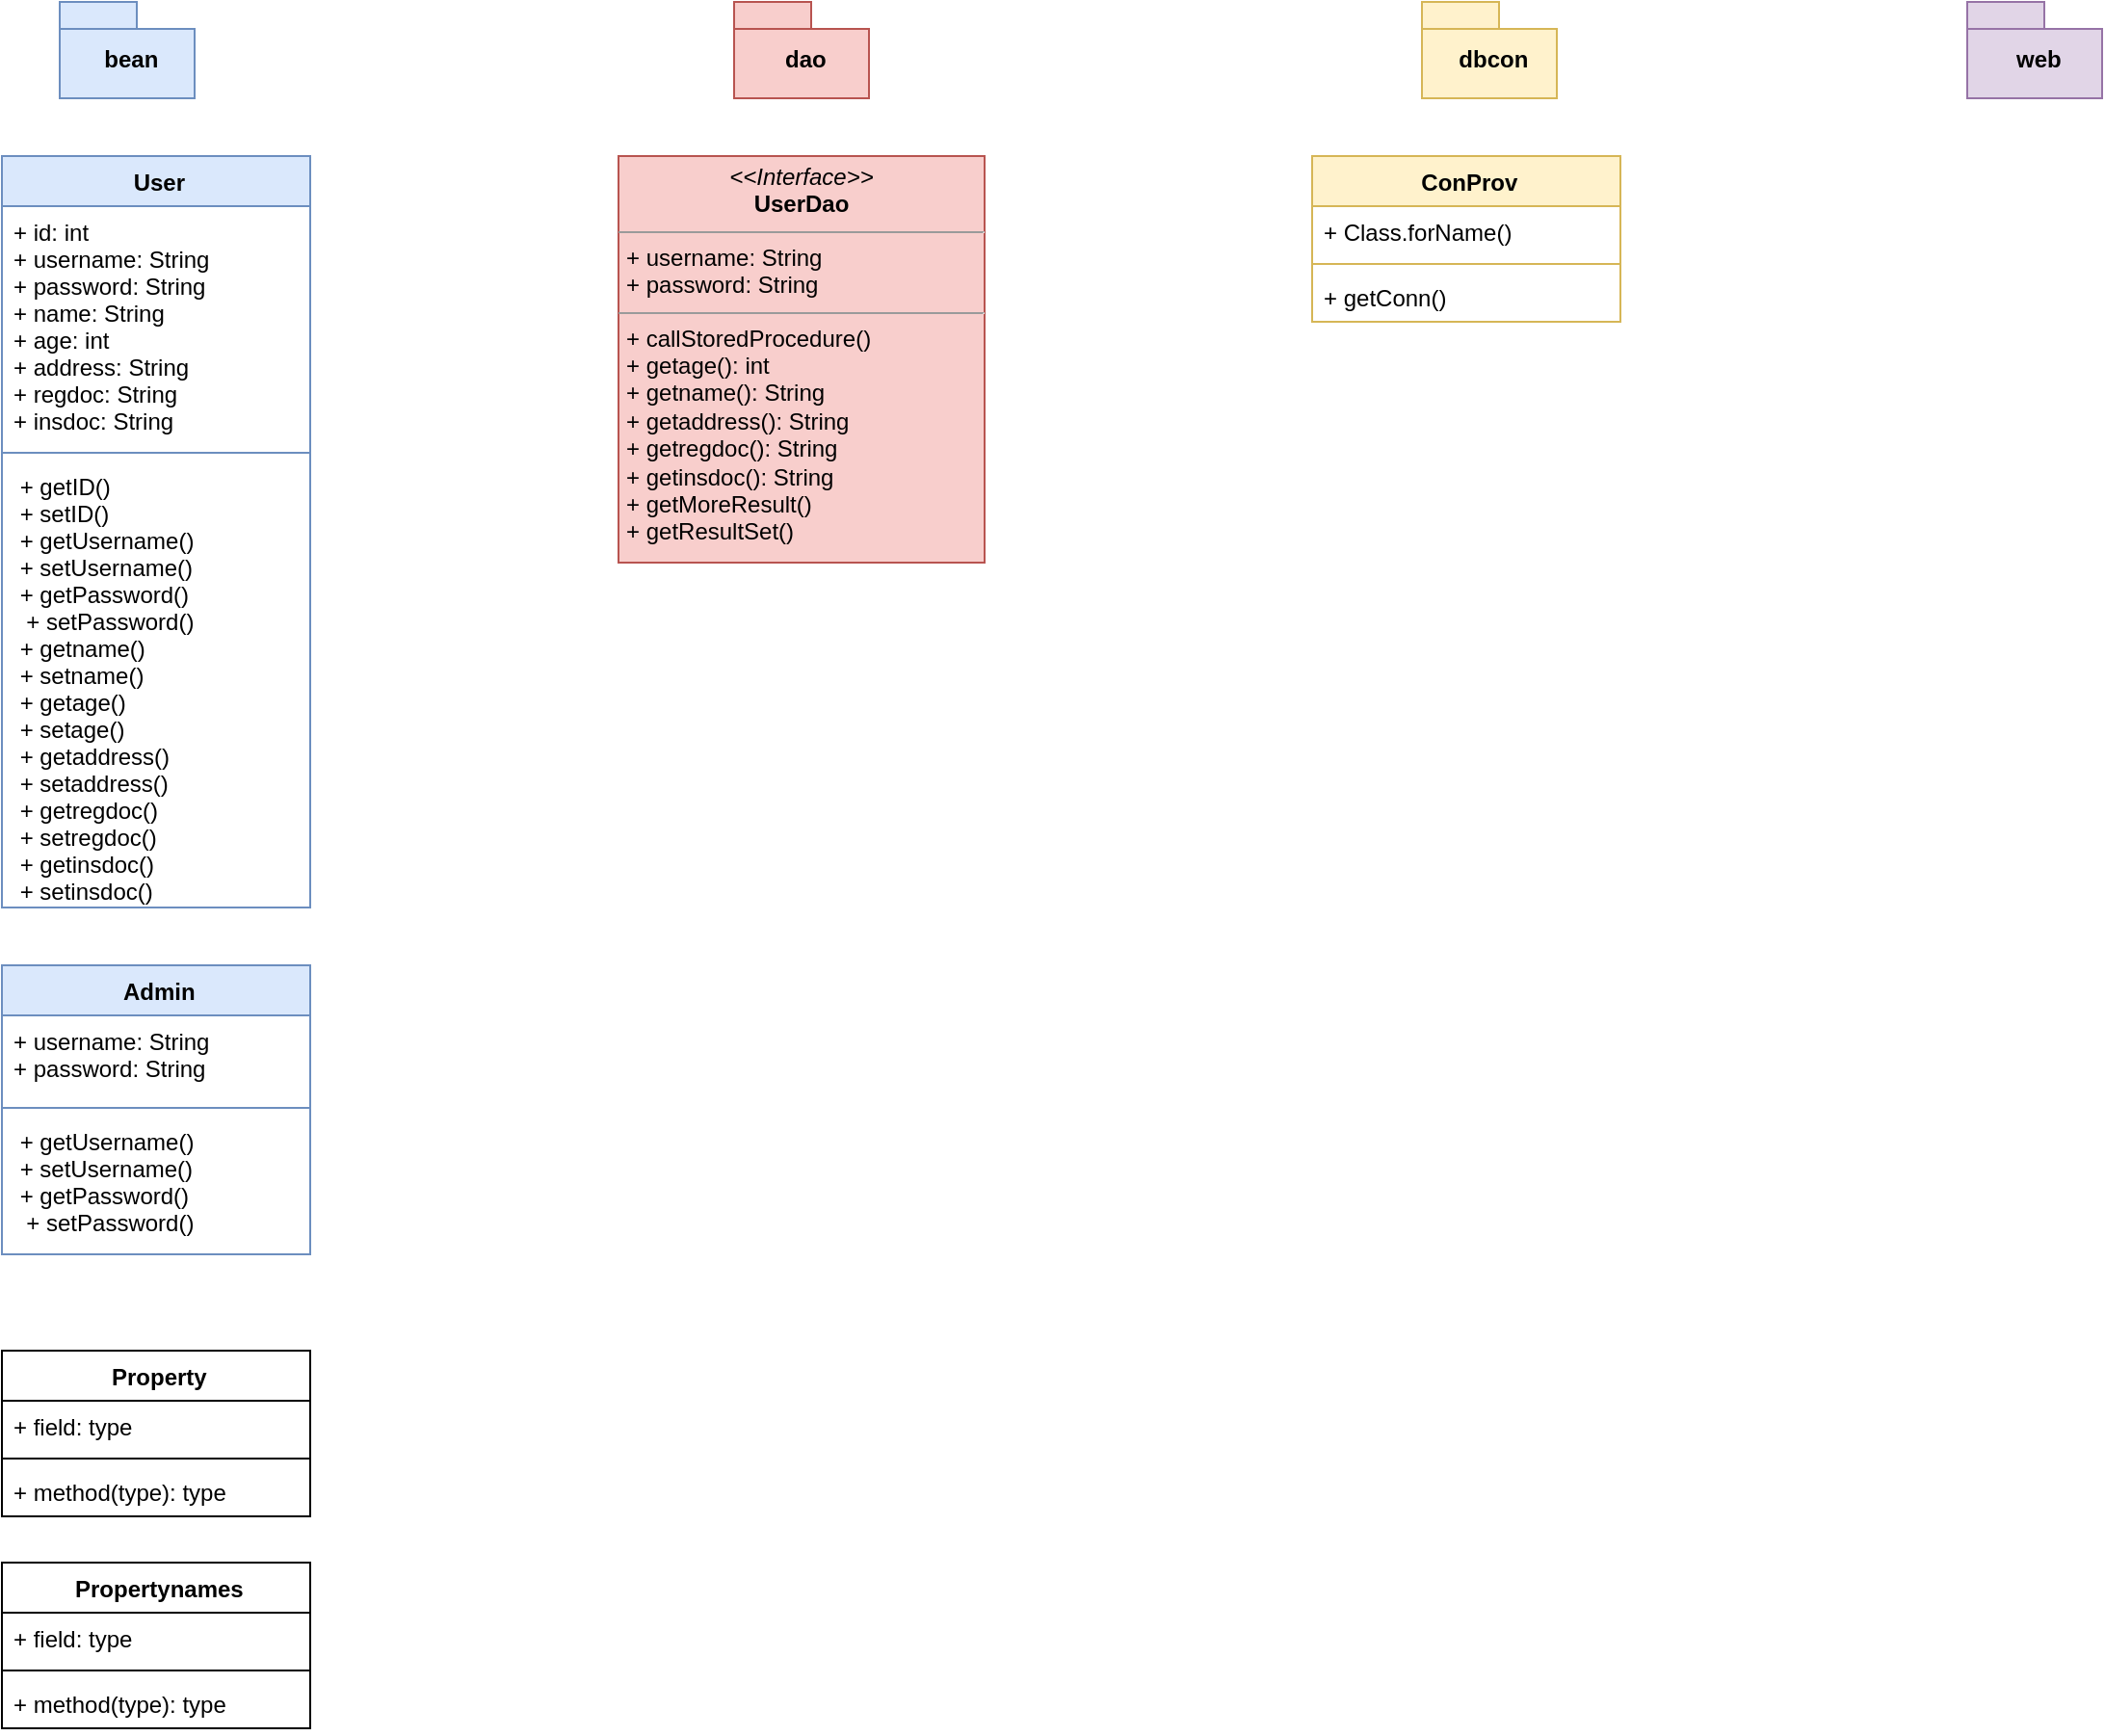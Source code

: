 <mxfile version="20.8.23" type="github">
  <diagram name="Page-1" id="gfUsqNlXFTeGNXvh-16J">
    <mxGraphModel dx="1434" dy="1965" grid="1" gridSize="10" guides="1" tooltips="1" connect="1" arrows="1" fold="1" page="1" pageScale="1" pageWidth="1654" pageHeight="1169" math="0" shadow="0">
      <root>
        <mxCell id="0" />
        <mxCell id="1" parent="0" />
        <mxCell id="mFDNXaANgiNbdH2wIWit-1" value="&amp;nbsp;bean" style="shape=folder;fontStyle=1;spacingTop=10;tabWidth=40;tabHeight=14;tabPosition=left;html=1;fillColor=#dae8fc;strokeColor=#6c8ebf;" vertex="1" parent="1">
          <mxGeometry x="50" y="-1080" width="70" height="50" as="geometry" />
        </mxCell>
        <mxCell id="mFDNXaANgiNbdH2wIWit-2" value="&amp;nbsp;dao" style="shape=folder;fontStyle=1;spacingTop=10;tabWidth=40;tabHeight=14;tabPosition=left;html=1;fillColor=#f8cecc;strokeColor=#b85450;" vertex="1" parent="1">
          <mxGeometry x="400" y="-1080" width="70" height="50" as="geometry" />
        </mxCell>
        <mxCell id="mFDNXaANgiNbdH2wIWit-3" value="&amp;nbsp;dbcon" style="shape=folder;fontStyle=1;spacingTop=10;tabWidth=40;tabHeight=14;tabPosition=left;html=1;fillColor=#fff2cc;strokeColor=#d6b656;" vertex="1" parent="1">
          <mxGeometry x="757" y="-1080" width="70" height="50" as="geometry" />
        </mxCell>
        <mxCell id="mFDNXaANgiNbdH2wIWit-4" value="&amp;nbsp;web" style="shape=folder;fontStyle=1;spacingTop=10;tabWidth=40;tabHeight=14;tabPosition=left;html=1;fillColor=#e1d5e7;strokeColor=#9673a6;" vertex="1" parent="1">
          <mxGeometry x="1040" y="-1080" width="70" height="50" as="geometry" />
        </mxCell>
        <mxCell id="mFDNXaANgiNbdH2wIWit-9" value=" User" style="swimlane;fontStyle=1;align=center;verticalAlign=top;childLayout=stackLayout;horizontal=1;startSize=26;horizontalStack=0;resizeParent=1;resizeParentMax=0;resizeLast=0;collapsible=1;marginBottom=0;fillColor=#dae8fc;strokeColor=#6c8ebf;" vertex="1" parent="1">
          <mxGeometry x="20" y="-1000" width="160" height="390" as="geometry" />
        </mxCell>
        <mxCell id="mFDNXaANgiNbdH2wIWit-10" value="+ id: int&#xa;+ username: String&#xa;+ password: String&#xa;+ name: String&#xa;+ age: int&#xa;+ address: String&#xa;+ regdoc: String&#xa;+ insdoc: String&#xa;" style="text;strokeColor=none;fillColor=none;align=left;verticalAlign=top;spacingLeft=4;spacingRight=4;overflow=hidden;rotatable=0;points=[[0,0.5],[1,0.5]];portConstraint=eastwest;" vertex="1" parent="mFDNXaANgiNbdH2wIWit-9">
          <mxGeometry y="26" width="160" height="124" as="geometry" />
        </mxCell>
        <mxCell id="mFDNXaANgiNbdH2wIWit-11" value="" style="line;strokeWidth=1;fillColor=none;align=left;verticalAlign=middle;spacingTop=-1;spacingLeft=3;spacingRight=3;rotatable=0;labelPosition=right;points=[];portConstraint=eastwest;strokeColor=inherit;" vertex="1" parent="mFDNXaANgiNbdH2wIWit-9">
          <mxGeometry y="150" width="160" height="8" as="geometry" />
        </mxCell>
        <mxCell id="mFDNXaANgiNbdH2wIWit-12" value=" + getID()&#xa; + setID()&#xa; + getUsername()&#xa; + setUsername()&#xa; + getPassword()&#xa;  + setPassword()&#xa; + getname()&#xa; + setname()&#xa; + getage()&#xa; + setage()&#xa; + getaddress()&#xa; + setaddress()&#xa; + getregdoc()&#xa; + setregdoc()&#xa; + getinsdoc()&#xa; + setinsdoc()&#xa;&#xa;&#xa;&#xa;" style="text;strokeColor=none;fillColor=none;align=left;verticalAlign=top;spacingLeft=4;spacingRight=4;overflow=hidden;rotatable=0;points=[[0,0.5],[1,0.5]];portConstraint=eastwest;" vertex="1" parent="mFDNXaANgiNbdH2wIWit-9">
          <mxGeometry y="158" width="160" height="232" as="geometry" />
        </mxCell>
        <mxCell id="mFDNXaANgiNbdH2wIWit-13" value=" Admin" style="swimlane;fontStyle=1;align=center;verticalAlign=top;childLayout=stackLayout;horizontal=1;startSize=26;horizontalStack=0;resizeParent=1;resizeParentMax=0;resizeLast=0;collapsible=1;marginBottom=0;fillColor=#dae8fc;strokeColor=#6c8ebf;" vertex="1" parent="1">
          <mxGeometry x="20" y="-580" width="160" height="150" as="geometry" />
        </mxCell>
        <mxCell id="mFDNXaANgiNbdH2wIWit-14" value="+ username: String&#xa;+ password: String" style="text;strokeColor=none;fillColor=none;align=left;verticalAlign=top;spacingLeft=4;spacingRight=4;overflow=hidden;rotatable=0;points=[[0,0.5],[1,0.5]];portConstraint=eastwest;" vertex="1" parent="mFDNXaANgiNbdH2wIWit-13">
          <mxGeometry y="26" width="160" height="44" as="geometry" />
        </mxCell>
        <mxCell id="mFDNXaANgiNbdH2wIWit-15" value="" style="line;strokeWidth=1;fillColor=none;align=left;verticalAlign=middle;spacingTop=-1;spacingLeft=3;spacingRight=3;rotatable=0;labelPosition=right;points=[];portConstraint=eastwest;strokeColor=inherit;" vertex="1" parent="mFDNXaANgiNbdH2wIWit-13">
          <mxGeometry y="70" width="160" height="8" as="geometry" />
        </mxCell>
        <mxCell id="mFDNXaANgiNbdH2wIWit-16" value=" + getUsername()&#xa; + setUsername()&#xa; + getPassword()&#xa;  + setPassword()" style="text;strokeColor=none;fillColor=none;align=left;verticalAlign=top;spacingLeft=4;spacingRight=4;overflow=hidden;rotatable=0;points=[[0,0.5],[1,0.5]];portConstraint=eastwest;" vertex="1" parent="mFDNXaANgiNbdH2wIWit-13">
          <mxGeometry y="78" width="160" height="72" as="geometry" />
        </mxCell>
        <mxCell id="mFDNXaANgiNbdH2wIWit-17" value=" Property" style="swimlane;fontStyle=1;align=center;verticalAlign=top;childLayout=stackLayout;horizontal=1;startSize=26;horizontalStack=0;resizeParent=1;resizeParentMax=0;resizeLast=0;collapsible=1;marginBottom=0;" vertex="1" parent="1">
          <mxGeometry x="20" y="-380" width="160" height="86" as="geometry" />
        </mxCell>
        <mxCell id="mFDNXaANgiNbdH2wIWit-18" value="+ field: type" style="text;strokeColor=none;fillColor=none;align=left;verticalAlign=top;spacingLeft=4;spacingRight=4;overflow=hidden;rotatable=0;points=[[0,0.5],[1,0.5]];portConstraint=eastwest;" vertex="1" parent="mFDNXaANgiNbdH2wIWit-17">
          <mxGeometry y="26" width="160" height="26" as="geometry" />
        </mxCell>
        <mxCell id="mFDNXaANgiNbdH2wIWit-19" value="" style="line;strokeWidth=1;fillColor=none;align=left;verticalAlign=middle;spacingTop=-1;spacingLeft=3;spacingRight=3;rotatable=0;labelPosition=right;points=[];portConstraint=eastwest;strokeColor=inherit;" vertex="1" parent="mFDNXaANgiNbdH2wIWit-17">
          <mxGeometry y="52" width="160" height="8" as="geometry" />
        </mxCell>
        <mxCell id="mFDNXaANgiNbdH2wIWit-20" value="+ method(type): type" style="text;strokeColor=none;fillColor=none;align=left;verticalAlign=top;spacingLeft=4;spacingRight=4;overflow=hidden;rotatable=0;points=[[0,0.5],[1,0.5]];portConstraint=eastwest;" vertex="1" parent="mFDNXaANgiNbdH2wIWit-17">
          <mxGeometry y="60" width="160" height="26" as="geometry" />
        </mxCell>
        <mxCell id="mFDNXaANgiNbdH2wIWit-21" value=" Propertynames" style="swimlane;fontStyle=1;align=center;verticalAlign=top;childLayout=stackLayout;horizontal=1;startSize=26;horizontalStack=0;resizeParent=1;resizeParentMax=0;resizeLast=0;collapsible=1;marginBottom=0;" vertex="1" parent="1">
          <mxGeometry x="20" y="-270" width="160" height="86" as="geometry" />
        </mxCell>
        <mxCell id="mFDNXaANgiNbdH2wIWit-22" value="+ field: type" style="text;strokeColor=none;fillColor=none;align=left;verticalAlign=top;spacingLeft=4;spacingRight=4;overflow=hidden;rotatable=0;points=[[0,0.5],[1,0.5]];portConstraint=eastwest;" vertex="1" parent="mFDNXaANgiNbdH2wIWit-21">
          <mxGeometry y="26" width="160" height="26" as="geometry" />
        </mxCell>
        <mxCell id="mFDNXaANgiNbdH2wIWit-23" value="" style="line;strokeWidth=1;fillColor=none;align=left;verticalAlign=middle;spacingTop=-1;spacingLeft=3;spacingRight=3;rotatable=0;labelPosition=right;points=[];portConstraint=eastwest;strokeColor=inherit;" vertex="1" parent="mFDNXaANgiNbdH2wIWit-21">
          <mxGeometry y="52" width="160" height="8" as="geometry" />
        </mxCell>
        <mxCell id="mFDNXaANgiNbdH2wIWit-24" value="+ method(type): type" style="text;strokeColor=none;fillColor=none;align=left;verticalAlign=top;spacingLeft=4;spacingRight=4;overflow=hidden;rotatable=0;points=[[0,0.5],[1,0.5]];portConstraint=eastwest;" vertex="1" parent="mFDNXaANgiNbdH2wIWit-21">
          <mxGeometry y="60" width="160" height="26" as="geometry" />
        </mxCell>
        <mxCell id="mFDNXaANgiNbdH2wIWit-29" value="&lt;p style=&quot;margin:0px;margin-top:4px;text-align:center;&quot;&gt;&lt;i&gt;&amp;lt;&amp;lt;Interface&amp;gt;&amp;gt;&lt;/i&gt;&lt;br&gt;&lt;b&gt;UserDao&lt;/b&gt;&lt;/p&gt;&lt;hr size=&quot;1&quot;&gt;&lt;p style=&quot;margin:0px;margin-left:4px;&quot;&gt;+ username: String&lt;br&gt;+ password: String&lt;/p&gt;&lt;hr size=&quot;1&quot;&gt;&lt;p style=&quot;margin:0px;margin-left:4px;&quot;&gt;+ callStoredProcedure()&lt;br&gt;+ getage(): int&lt;/p&gt;&lt;p style=&quot;margin:0px;margin-left:4px;&quot;&gt;+ getname(): String&lt;/p&gt;&lt;p style=&quot;margin:0px;margin-left:4px;&quot;&gt;+ getaddress(): String&lt;/p&gt;&lt;p style=&quot;margin:0px;margin-left:4px;&quot;&gt;+ getregdoc(): String&lt;/p&gt;&lt;p style=&quot;margin:0px;margin-left:4px;&quot;&gt;+ getinsdoc(): String&lt;/p&gt;&lt;p style=&quot;margin:0px;margin-left:4px;&quot;&gt;+ getMoreResult()&lt;/p&gt;&lt;p style=&quot;margin:0px;margin-left:4px;&quot;&gt;+ getResultSet()&lt;/p&gt;&lt;p style=&quot;margin:0px;margin-left:4px;&quot;&gt;&lt;span style=&quot;background-color: rgb(232, 242, 254); font-family: Consolas; font-size: 10pt;&quot;&gt;&lt;br&gt;&lt;/span&gt;&lt;/p&gt;" style="verticalAlign=top;align=left;overflow=fill;fontSize=12;fontFamily=Helvetica;html=1;fillColor=#f8cecc;strokeColor=#b85450;" vertex="1" parent="1">
          <mxGeometry x="340" y="-1000" width="190" height="211" as="geometry" />
        </mxCell>
        <mxCell id="mFDNXaANgiNbdH2wIWit-32" value=" ConProv" style="swimlane;fontStyle=1;align=center;verticalAlign=top;childLayout=stackLayout;horizontal=1;startSize=26;horizontalStack=0;resizeParent=1;resizeParentMax=0;resizeLast=0;collapsible=1;marginBottom=0;fillColor=#fff2cc;strokeColor=#d6b656;" vertex="1" parent="1">
          <mxGeometry x="700" y="-1000" width="160" height="86" as="geometry" />
        </mxCell>
        <mxCell id="mFDNXaANgiNbdH2wIWit-33" value="+ Class.forName()" style="text;strokeColor=none;fillColor=none;align=left;verticalAlign=top;spacingLeft=4;spacingRight=4;overflow=hidden;rotatable=0;points=[[0,0.5],[1,0.5]];portConstraint=eastwest;" vertex="1" parent="mFDNXaANgiNbdH2wIWit-32">
          <mxGeometry y="26" width="160" height="26" as="geometry" />
        </mxCell>
        <mxCell id="mFDNXaANgiNbdH2wIWit-34" value="" style="line;strokeWidth=1;fillColor=none;align=left;verticalAlign=middle;spacingTop=-1;spacingLeft=3;spacingRight=3;rotatable=0;labelPosition=right;points=[];portConstraint=eastwest;strokeColor=inherit;" vertex="1" parent="mFDNXaANgiNbdH2wIWit-32">
          <mxGeometry y="52" width="160" height="8" as="geometry" />
        </mxCell>
        <mxCell id="mFDNXaANgiNbdH2wIWit-35" value="+ getConn()" style="text;strokeColor=none;fillColor=none;align=left;verticalAlign=top;spacingLeft=4;spacingRight=4;overflow=hidden;rotatable=0;points=[[0,0.5],[1,0.5]];portConstraint=eastwest;" vertex="1" parent="mFDNXaANgiNbdH2wIWit-32">
          <mxGeometry y="60" width="160" height="26" as="geometry" />
        </mxCell>
      </root>
    </mxGraphModel>
  </diagram>
</mxfile>
